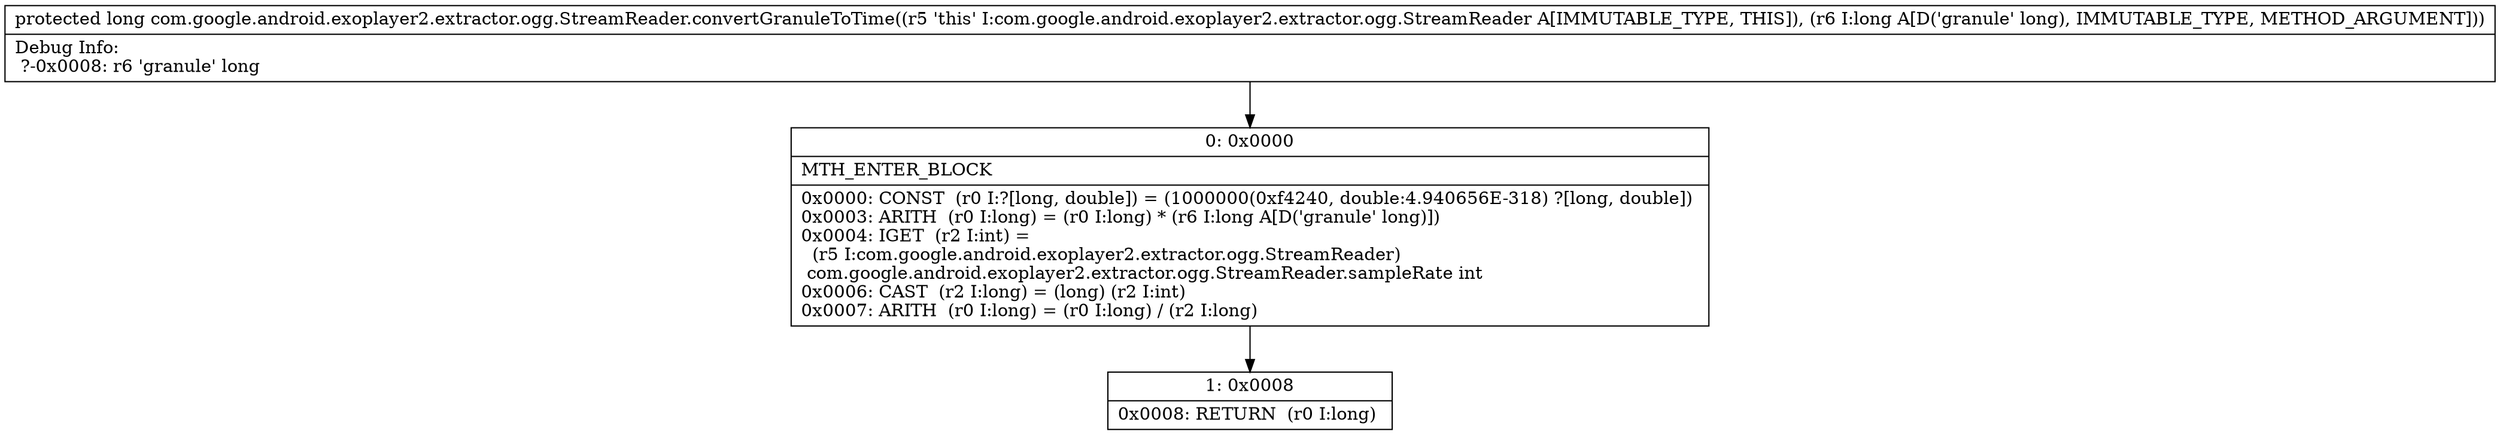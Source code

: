 digraph "CFG forcom.google.android.exoplayer2.extractor.ogg.StreamReader.convertGranuleToTime(J)J" {
Node_0 [shape=record,label="{0\:\ 0x0000|MTH_ENTER_BLOCK\l|0x0000: CONST  (r0 I:?[long, double]) = (1000000(0xf4240, double:4.940656E\-318) ?[long, double]) \l0x0003: ARITH  (r0 I:long) = (r0 I:long) * (r6 I:long A[D('granule' long)]) \l0x0004: IGET  (r2 I:int) = \l  (r5 I:com.google.android.exoplayer2.extractor.ogg.StreamReader)\l com.google.android.exoplayer2.extractor.ogg.StreamReader.sampleRate int \l0x0006: CAST  (r2 I:long) = (long) (r2 I:int) \l0x0007: ARITH  (r0 I:long) = (r0 I:long) \/ (r2 I:long) \l}"];
Node_1 [shape=record,label="{1\:\ 0x0008|0x0008: RETURN  (r0 I:long) \l}"];
MethodNode[shape=record,label="{protected long com.google.android.exoplayer2.extractor.ogg.StreamReader.convertGranuleToTime((r5 'this' I:com.google.android.exoplayer2.extractor.ogg.StreamReader A[IMMUTABLE_TYPE, THIS]), (r6 I:long A[D('granule' long), IMMUTABLE_TYPE, METHOD_ARGUMENT]))  | Debug Info:\l  ?\-0x0008: r6 'granule' long\l}"];
MethodNode -> Node_0;
Node_0 -> Node_1;
}

